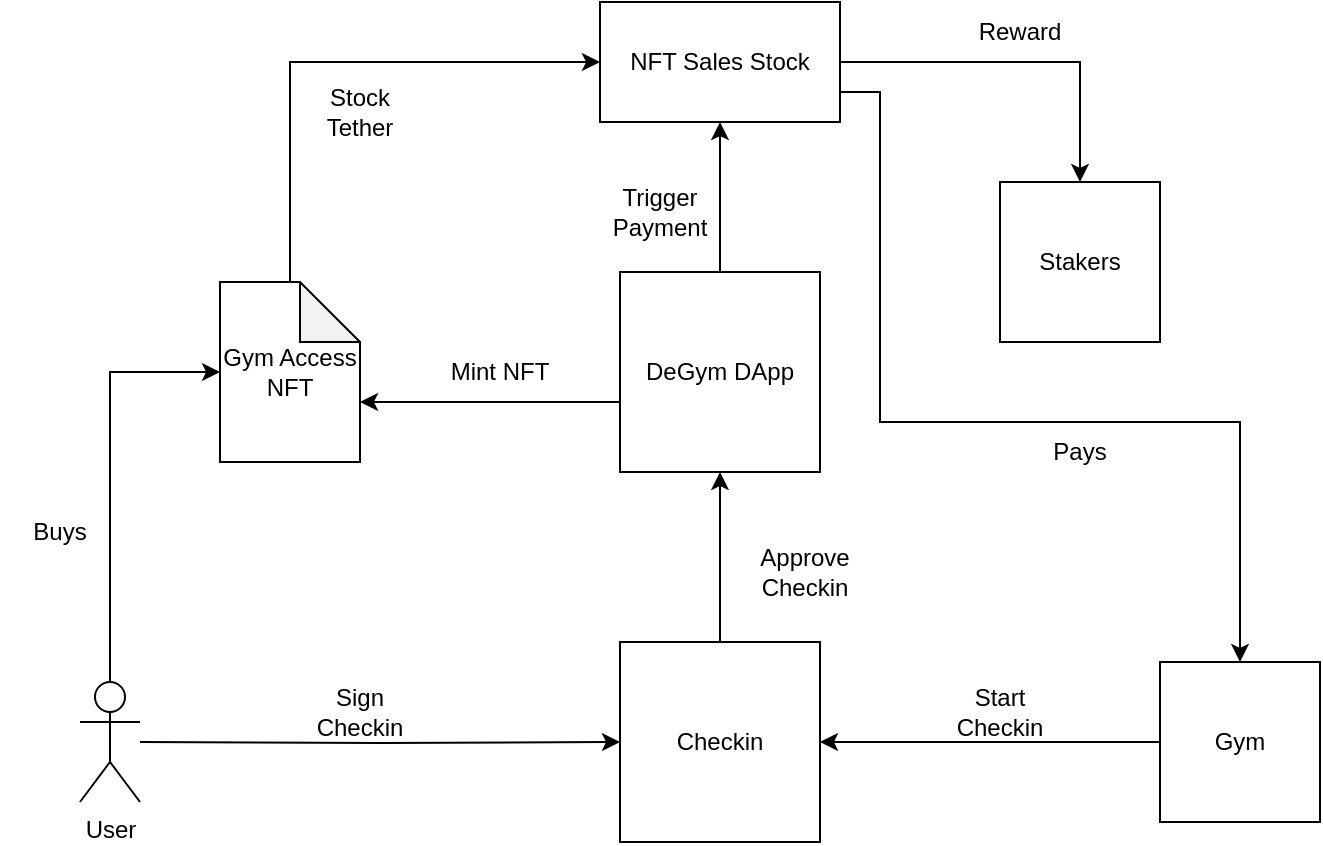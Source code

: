 <mxfile version="24.5.4" type="device">
  <diagram name="Page-1" id="wNrDZnNWnd2IKsuvQdwE">
    <mxGraphModel dx="1195" dy="661" grid="1" gridSize="10" guides="1" tooltips="1" connect="1" arrows="1" fold="1" page="1" pageScale="1" pageWidth="850" pageHeight="1100" math="0" shadow="0">
      <root>
        <mxCell id="0" />
        <mxCell id="1" parent="0" />
        <mxCell id="o-0Yop4IW0gd_mFrER2B-9" value="" style="edgeStyle=orthogonalEdgeStyle;rounded=0;orthogonalLoop=1;jettySize=auto;html=1;entryX=0;entryY=0.5;entryDx=0;entryDy=0;entryPerimeter=0;exitX=0.5;exitY=0;exitDx=0;exitDy=0;exitPerimeter=0;" edge="1" parent="1" source="o-0Yop4IW0gd_mFrER2B-1" target="o-0Yop4IW0gd_mFrER2B-5">
          <mxGeometry relative="1" as="geometry">
            <mxPoint x="60" y="340" as="sourcePoint" />
            <mxPoint x="135" y="200.0" as="targetPoint" />
          </mxGeometry>
        </mxCell>
        <mxCell id="o-0Yop4IW0gd_mFrER2B-20" value="" style="edgeStyle=orthogonalEdgeStyle;rounded=0;orthogonalLoop=1;jettySize=auto;html=1;entryX=0;entryY=0.5;entryDx=0;entryDy=0;" edge="1" parent="1" target="o-0Yop4IW0gd_mFrER2B-16">
          <mxGeometry relative="1" as="geometry">
            <mxPoint x="130" y="400" as="sourcePoint" />
            <mxPoint x="210" y="400" as="targetPoint" />
          </mxGeometry>
        </mxCell>
        <mxCell id="o-0Yop4IW0gd_mFrER2B-1" value="&lt;div&gt;User&lt;/div&gt;" style="shape=umlActor;verticalLabelPosition=bottom;verticalAlign=top;html=1;outlineConnect=0;" vertex="1" parent="1">
          <mxGeometry x="100" y="370" width="30" height="60" as="geometry" />
        </mxCell>
        <mxCell id="o-0Yop4IW0gd_mFrER2B-13" value="" style="edgeStyle=orthogonalEdgeStyle;rounded=0;orthogonalLoop=1;jettySize=auto;html=1;entryX=0;entryY=0.5;entryDx=0;entryDy=0;exitX=0.5;exitY=0;exitDx=0;exitDy=0;exitPerimeter=0;" edge="1" parent="1" source="o-0Yop4IW0gd_mFrER2B-5" target="o-0Yop4IW0gd_mFrER2B-11">
          <mxGeometry relative="1" as="geometry">
            <mxPoint x="270" y="75" as="targetPoint" />
            <Array as="points">
              <mxPoint x="205" y="60" />
            </Array>
          </mxGeometry>
        </mxCell>
        <mxCell id="o-0Yop4IW0gd_mFrER2B-5" value="&lt;div&gt;Gym Access NFT&lt;br&gt;&lt;/div&gt;" style="shape=note;whiteSpace=wrap;html=1;backgroundOutline=1;darkOpacity=0.05;" vertex="1" parent="1">
          <mxGeometry x="170" y="170" width="70" height="90" as="geometry" />
        </mxCell>
        <mxCell id="o-0Yop4IW0gd_mFrER2B-17" value="" style="edgeStyle=orthogonalEdgeStyle;rounded=0;orthogonalLoop=1;jettySize=auto;html=1;entryX=0.5;entryY=1;entryDx=0;entryDy=0;exitX=0.5;exitY=0;exitDx=0;exitDy=0;" edge="1" parent="1" source="o-0Yop4IW0gd_mFrER2B-16" target="o-0Yop4IW0gd_mFrER2B-6">
          <mxGeometry relative="1" as="geometry">
            <mxPoint x="610" y="300" as="sourcePoint" />
          </mxGeometry>
        </mxCell>
        <mxCell id="o-0Yop4IW0gd_mFrER2B-6" value="&lt;div&gt;DeGym DApp&lt;/div&gt;" style="whiteSpace=wrap;html=1;aspect=fixed;" vertex="1" parent="1">
          <mxGeometry x="370" y="165" width="100" height="100" as="geometry" />
        </mxCell>
        <mxCell id="o-0Yop4IW0gd_mFrER2B-10" value="Buys" style="text;html=1;align=center;verticalAlign=middle;whiteSpace=wrap;rounded=0;" vertex="1" parent="1">
          <mxGeometry x="60" y="280" width="60" height="30" as="geometry" />
        </mxCell>
        <mxCell id="o-0Yop4IW0gd_mFrER2B-32" value="" style="edgeStyle=orthogonalEdgeStyle;rounded=0;orthogonalLoop=1;jettySize=auto;html=1;" edge="1" parent="1" source="o-0Yop4IW0gd_mFrER2B-11" target="o-0Yop4IW0gd_mFrER2B-31">
          <mxGeometry relative="1" as="geometry" />
        </mxCell>
        <mxCell id="o-0Yop4IW0gd_mFrER2B-11" value="NFT Sales Stock" style="rounded=0;whiteSpace=wrap;html=1;" vertex="1" parent="1">
          <mxGeometry x="360" y="30" width="120" height="60" as="geometry" />
        </mxCell>
        <mxCell id="o-0Yop4IW0gd_mFrER2B-14" value="Stock Tether" style="text;html=1;align=center;verticalAlign=middle;whiteSpace=wrap;rounded=0;" vertex="1" parent="1">
          <mxGeometry x="210" y="70" width="60" height="30" as="geometry" />
        </mxCell>
        <mxCell id="o-0Yop4IW0gd_mFrER2B-15" style="edgeStyle=orthogonalEdgeStyle;rounded=0;orthogonalLoop=1;jettySize=auto;html=1;entryX=0;entryY=0;entryDx=70;entryDy=60;entryPerimeter=0;" edge="1" parent="1" source="o-0Yop4IW0gd_mFrER2B-6" target="o-0Yop4IW0gd_mFrER2B-5">
          <mxGeometry relative="1" as="geometry">
            <Array as="points">
              <mxPoint x="340" y="230" />
              <mxPoint x="340" y="230" />
            </Array>
          </mxGeometry>
        </mxCell>
        <mxCell id="o-0Yop4IW0gd_mFrER2B-16" value="&lt;div&gt;Checkin&lt;br&gt;&lt;/div&gt;" style="whiteSpace=wrap;html=1;aspect=fixed;" vertex="1" parent="1">
          <mxGeometry x="370" y="350" width="100" height="100" as="geometry" />
        </mxCell>
        <mxCell id="o-0Yop4IW0gd_mFrER2B-18" value="Mint NFT" style="text;html=1;align=center;verticalAlign=middle;whiteSpace=wrap;rounded=0;" vertex="1" parent="1">
          <mxGeometry x="280" y="200" width="60" height="30" as="geometry" />
        </mxCell>
        <mxCell id="o-0Yop4IW0gd_mFrER2B-21" value="Sign Checkin" style="text;html=1;align=center;verticalAlign=middle;whiteSpace=wrap;rounded=0;" vertex="1" parent="1">
          <mxGeometry x="210" y="370" width="60" height="30" as="geometry" />
        </mxCell>
        <mxCell id="o-0Yop4IW0gd_mFrER2B-24" value="" style="edgeStyle=orthogonalEdgeStyle;rounded=0;orthogonalLoop=1;jettySize=auto;html=1;entryX=1;entryY=0.5;entryDx=0;entryDy=0;" edge="1" parent="1" source="o-0Yop4IW0gd_mFrER2B-22" target="o-0Yop4IW0gd_mFrER2B-16">
          <mxGeometry relative="1" as="geometry">
            <mxPoint x="560" y="400" as="targetPoint" />
          </mxGeometry>
        </mxCell>
        <mxCell id="o-0Yop4IW0gd_mFrER2B-22" value="Gym" style="whiteSpace=wrap;html=1;aspect=fixed;" vertex="1" parent="1">
          <mxGeometry x="640" y="360" width="80" height="80" as="geometry" />
        </mxCell>
        <mxCell id="o-0Yop4IW0gd_mFrER2B-25" value="Start Checkin" style="text;html=1;align=center;verticalAlign=middle;whiteSpace=wrap;rounded=0;" vertex="1" parent="1">
          <mxGeometry x="530" y="370" width="60" height="30" as="geometry" />
        </mxCell>
        <mxCell id="o-0Yop4IW0gd_mFrER2B-28" value="Approve Checkin" style="text;html=1;align=center;verticalAlign=middle;whiteSpace=wrap;rounded=0;" vertex="1" parent="1">
          <mxGeometry x="425" y="300" width="75" height="30" as="geometry" />
        </mxCell>
        <mxCell id="o-0Yop4IW0gd_mFrER2B-29" value="Pays" style="text;html=1;align=center;verticalAlign=middle;whiteSpace=wrap;rounded=0;" vertex="1" parent="1">
          <mxGeometry x="570" y="240" width="60" height="30" as="geometry" />
        </mxCell>
        <mxCell id="o-0Yop4IW0gd_mFrER2B-31" value="Stakers" style="rounded=0;whiteSpace=wrap;html=1;" vertex="1" parent="1">
          <mxGeometry x="560" y="120" width="80" height="80" as="geometry" />
        </mxCell>
        <mxCell id="o-0Yop4IW0gd_mFrER2B-33" value="" style="edgeStyle=orthogonalEdgeStyle;rounded=0;orthogonalLoop=1;jettySize=auto;html=1;entryX=0.5;entryY=1;entryDx=0;entryDy=0;exitX=0.5;exitY=0;exitDx=0;exitDy=0;" edge="1" parent="1" source="o-0Yop4IW0gd_mFrER2B-6" target="o-0Yop4IW0gd_mFrER2B-11">
          <mxGeometry relative="1" as="geometry">
            <mxPoint x="430" y="360" as="sourcePoint" />
            <mxPoint x="430" y="275" as="targetPoint" />
          </mxGeometry>
        </mxCell>
        <mxCell id="o-0Yop4IW0gd_mFrER2B-34" value="Trigger Payment" style="text;html=1;align=center;verticalAlign=middle;whiteSpace=wrap;rounded=0;" vertex="1" parent="1">
          <mxGeometry x="360" y="120" width="60" height="30" as="geometry" />
        </mxCell>
        <mxCell id="o-0Yop4IW0gd_mFrER2B-35" value="Reward" style="text;html=1;align=center;verticalAlign=middle;whiteSpace=wrap;rounded=0;" vertex="1" parent="1">
          <mxGeometry x="540" y="30" width="60" height="30" as="geometry" />
        </mxCell>
        <mxCell id="o-0Yop4IW0gd_mFrER2B-36" value="" style="edgeStyle=orthogonalEdgeStyle;rounded=0;orthogonalLoop=1;jettySize=auto;html=1;entryX=0.5;entryY=0;entryDx=0;entryDy=0;exitX=1;exitY=0.75;exitDx=0;exitDy=0;" edge="1" parent="1" source="o-0Yop4IW0gd_mFrER2B-11" target="o-0Yop4IW0gd_mFrER2B-22">
          <mxGeometry relative="1" as="geometry">
            <mxPoint x="490" y="70" as="sourcePoint" />
            <mxPoint x="750" y="70" as="targetPoint" />
            <Array as="points">
              <mxPoint x="500" y="75" />
              <mxPoint x="500" y="240" />
              <mxPoint x="680" y="240" />
            </Array>
          </mxGeometry>
        </mxCell>
      </root>
    </mxGraphModel>
  </diagram>
</mxfile>
